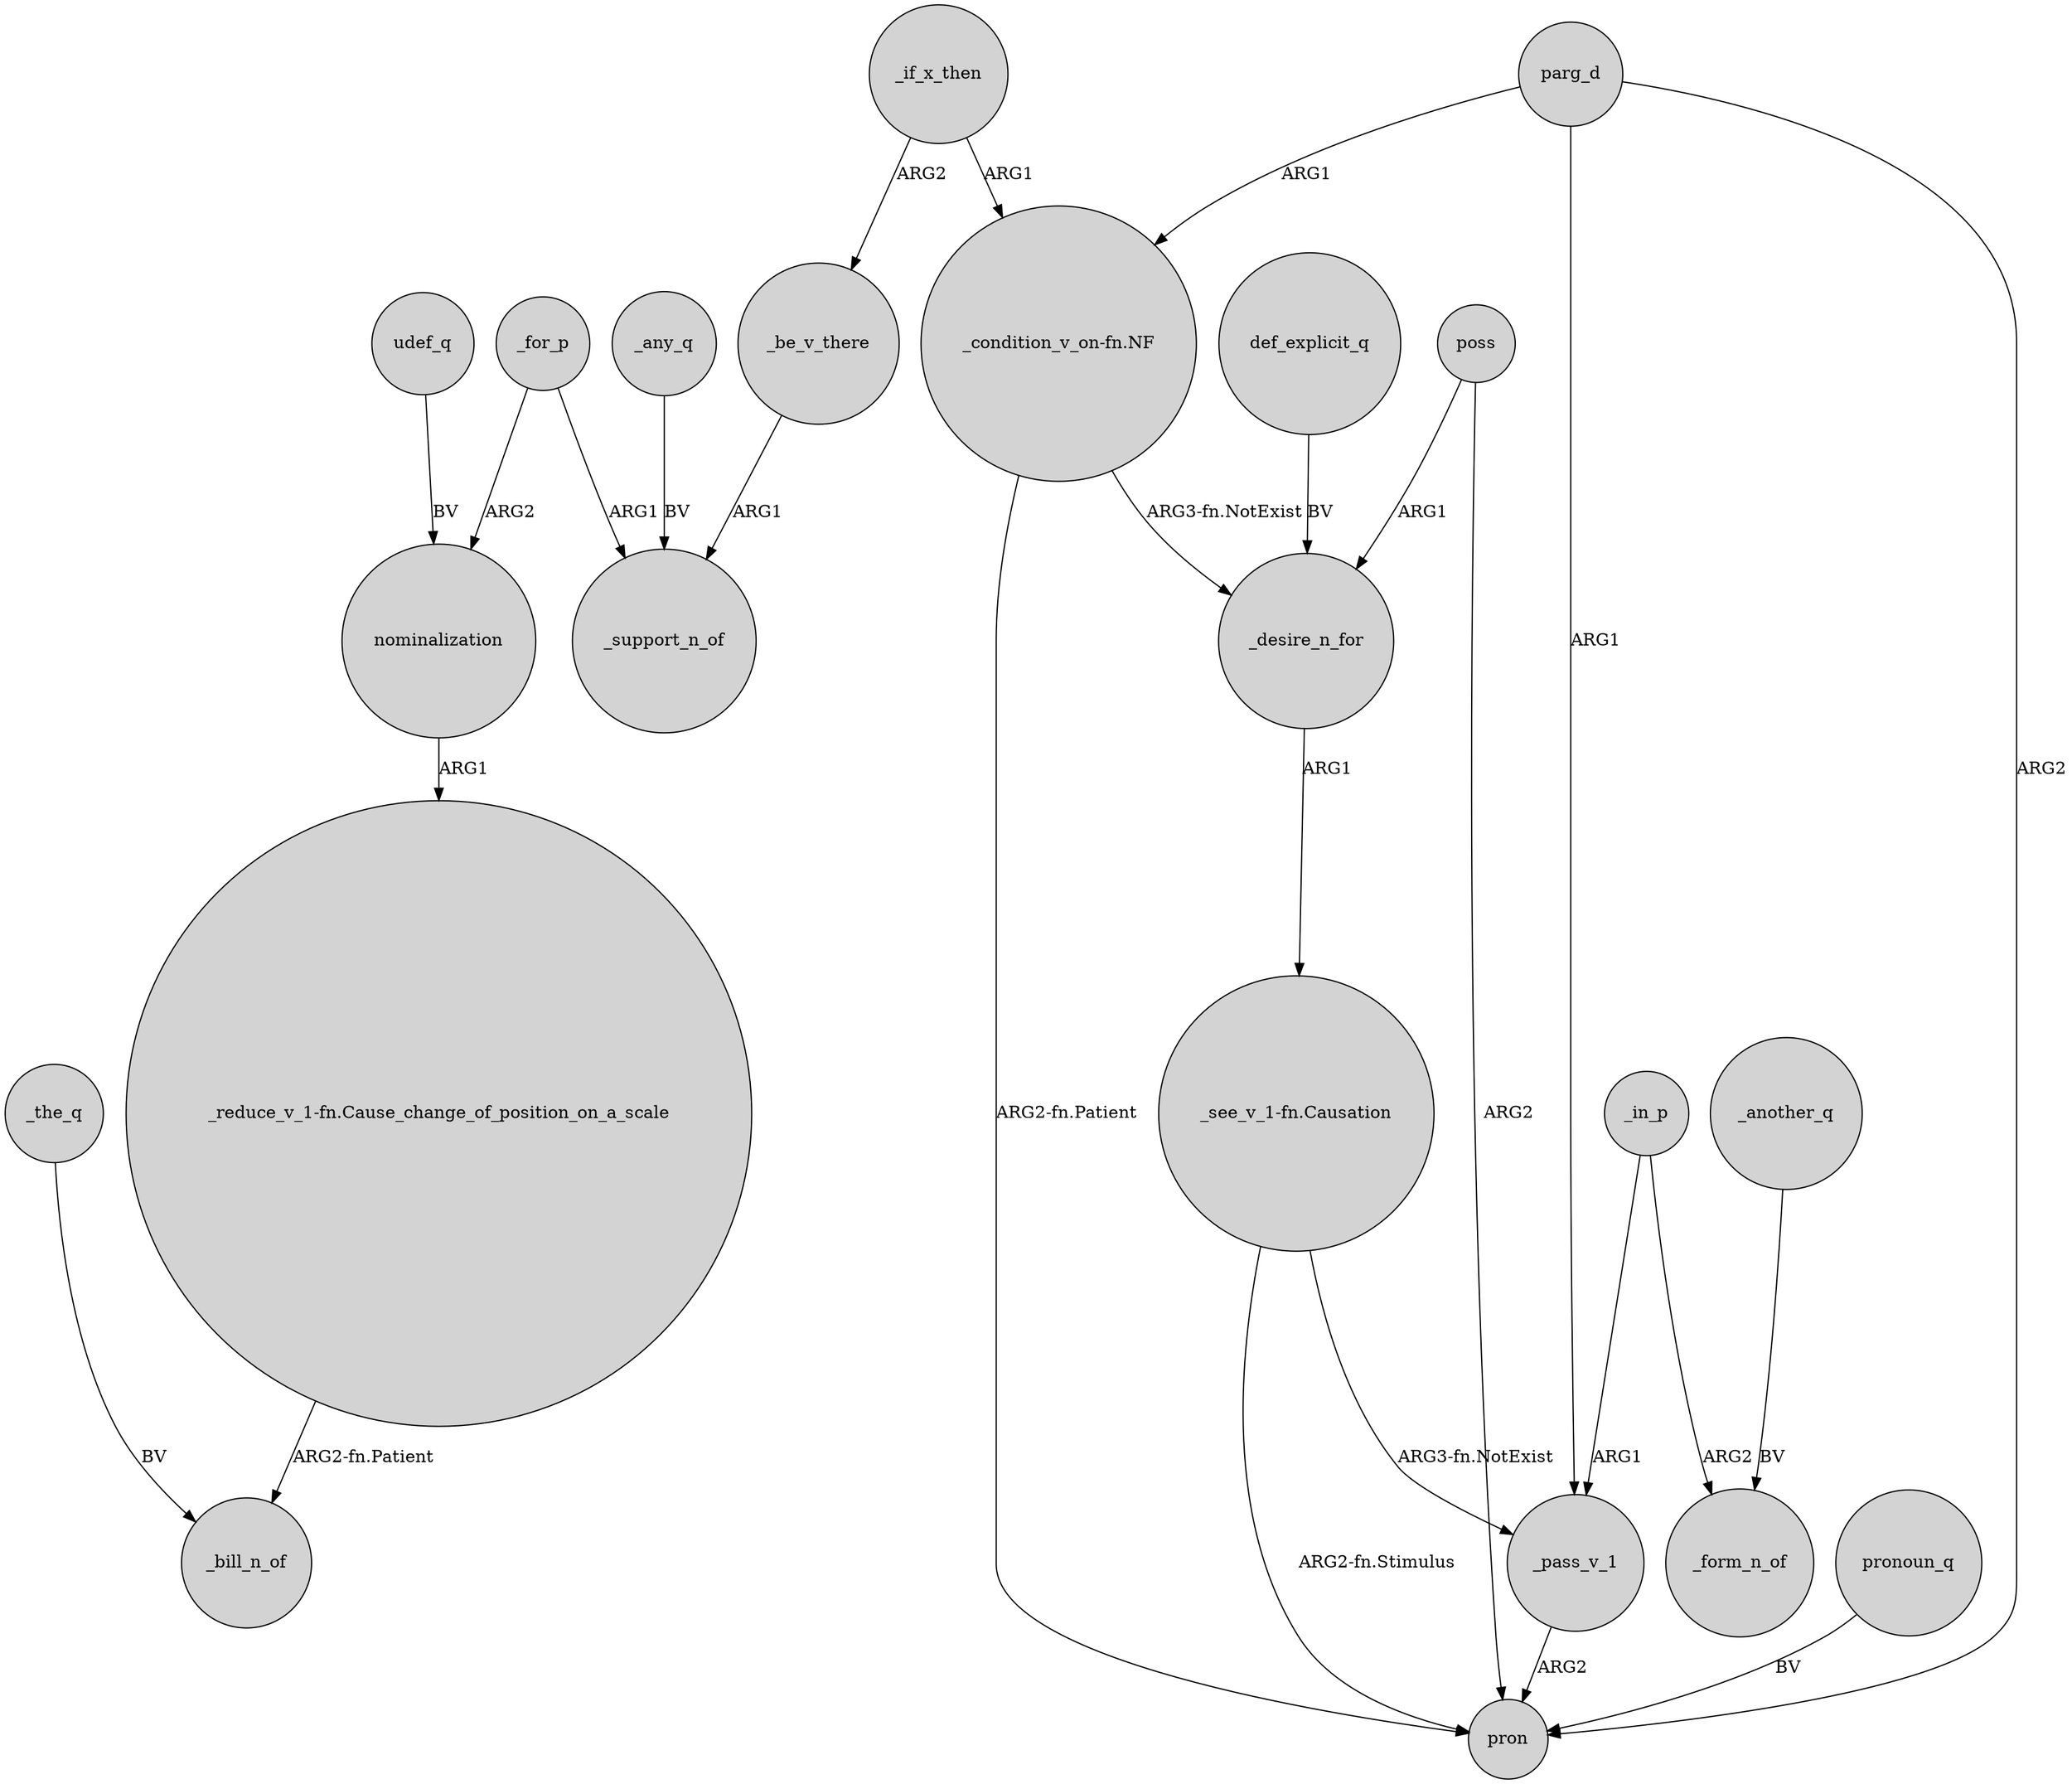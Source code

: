 digraph {
	node [shape=circle style=filled]
	_the_q -> _bill_n_of [label=BV]
	_if_x_then -> "_condition_v_on-fn.NF" [label=ARG1]
	_another_q -> _form_n_of [label=BV]
	_any_q -> _support_n_of [label=BV]
	def_explicit_q -> _desire_n_for [label=BV]
	poss -> pron [label=ARG2]
	_desire_n_for -> "_see_v_1-fn.Causation" [label=ARG1]
	_for_p -> nominalization [label=ARG2]
	"_condition_v_on-fn.NF" -> pron [label="ARG2-fn.Patient"]
	"_see_v_1-fn.Causation" -> _pass_v_1 [label="ARG3-fn.NotExist"]
	parg_d -> _pass_v_1 [label=ARG1]
	nominalization -> "_reduce_v_1-fn.Cause_change_of_position_on_a_scale" [label=ARG1]
	_for_p -> _support_n_of [label=ARG1]
	parg_d -> pron [label=ARG2]
	pronoun_q -> pron [label=BV]
	"_see_v_1-fn.Causation" -> pron [label="ARG2-fn.Stimulus"]
	parg_d -> "_condition_v_on-fn.NF" [label=ARG1]
	"_reduce_v_1-fn.Cause_change_of_position_on_a_scale" -> _bill_n_of [label="ARG2-fn.Patient"]
	_pass_v_1 -> pron [label=ARG2]
	"_condition_v_on-fn.NF" -> _desire_n_for [label="ARG3-fn.NotExist"]
	_in_p -> _form_n_of [label=ARG2]
	udef_q -> nominalization [label=BV]
	_be_v_there -> _support_n_of [label=ARG1]
	_if_x_then -> _be_v_there [label=ARG2]
	_in_p -> _pass_v_1 [label=ARG1]
	poss -> _desire_n_for [label=ARG1]
}
